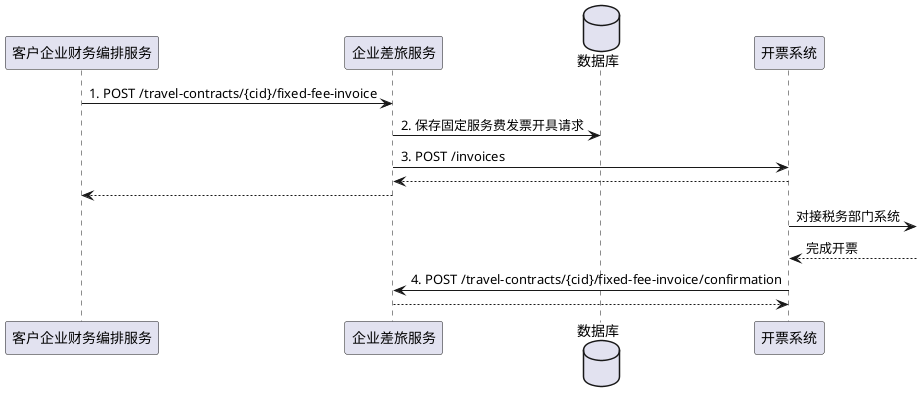 @startuml

participant 客户企业财务编排服务 as f
participant 企业差旅服务 as t
database 数据库 as db
participant 开票系统 as u

f -> t: 1. POST /travel-contracts/{cid}/fixed-fee-invoice
t -> db: 2. 保存固定服务费发票开具请求
t -> u: 3. POST /invoices
u --> t
t --> f
u -> : 对接税务部门系统
u <-- : 完成开票
u -> t: 4. POST /travel-contracts/{cid}/fixed-fee-invoice/confirmation
t --> u

@enduml